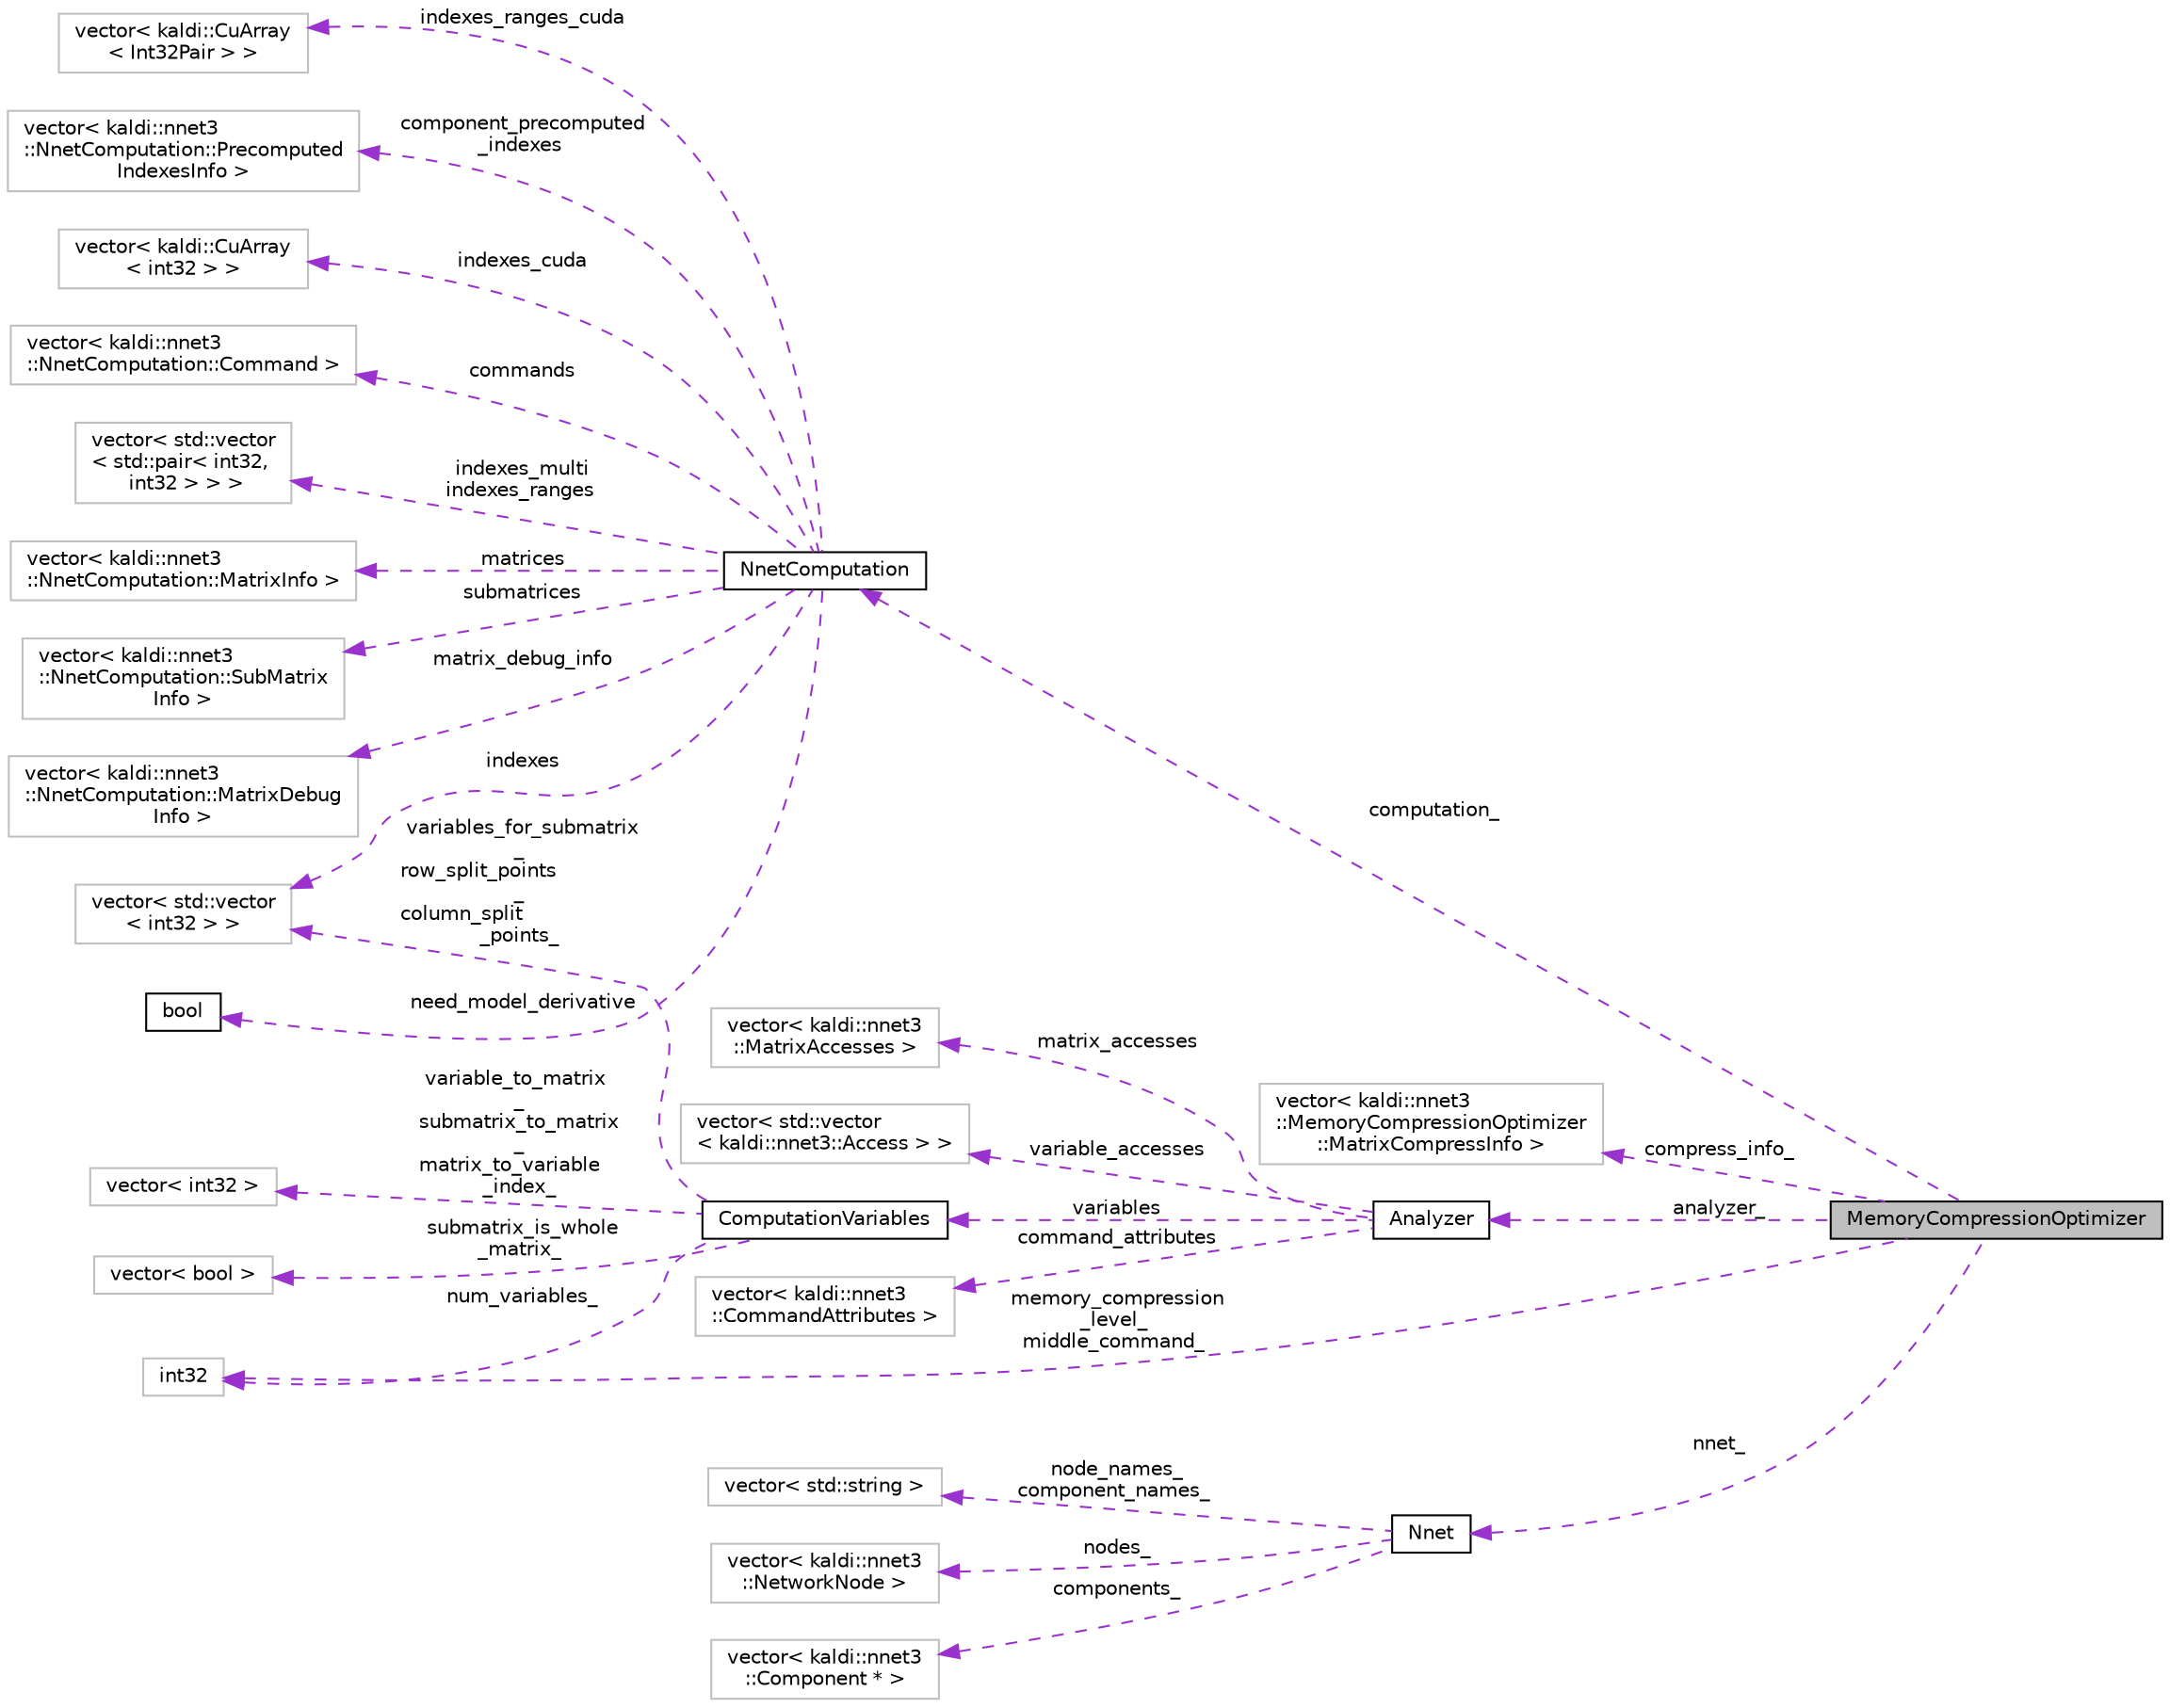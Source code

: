 digraph "MemoryCompressionOptimizer"
{
  edge [fontname="Helvetica",fontsize="10",labelfontname="Helvetica",labelfontsize="10"];
  node [fontname="Helvetica",fontsize="10",shape=record];
  rankdir="LR";
  Node1 [label="MemoryCompressionOptimizer",height=0.2,width=0.4,color="black", fillcolor="grey75", style="filled", fontcolor="black"];
  Node2 -> Node1 [dir="back",color="darkorchid3",fontsize="10",style="dashed",label=" computation_" ,fontname="Helvetica"];
  Node2 [label="NnetComputation",height=0.2,width=0.4,color="black", fillcolor="white", style="filled",URL="$structkaldi_1_1nnet3_1_1NnetComputation.html"];
  Node3 -> Node2 [dir="back",color="darkorchid3",fontsize="10",style="dashed",label=" commands" ,fontname="Helvetica"];
  Node3 [label="vector\< kaldi::nnet3\l::NnetComputation::Command \>",height=0.2,width=0.4,color="grey75", fillcolor="white", style="filled"];
  Node4 -> Node2 [dir="back",color="darkorchid3",fontsize="10",style="dashed",label=" indexes_multi\nindexes_ranges" ,fontname="Helvetica"];
  Node4 [label="vector\< std::vector\l\< std::pair\< int32,\l int32 \> \> \>",height=0.2,width=0.4,color="grey75", fillcolor="white", style="filled"];
  Node5 -> Node2 [dir="back",color="darkorchid3",fontsize="10",style="dashed",label=" matrices" ,fontname="Helvetica"];
  Node5 [label="vector\< kaldi::nnet3\l::NnetComputation::MatrixInfo \>",height=0.2,width=0.4,color="grey75", fillcolor="white", style="filled"];
  Node6 -> Node2 [dir="back",color="darkorchid3",fontsize="10",style="dashed",label=" submatrices" ,fontname="Helvetica"];
  Node6 [label="vector\< kaldi::nnet3\l::NnetComputation::SubMatrix\lInfo \>",height=0.2,width=0.4,color="grey75", fillcolor="white", style="filled"];
  Node7 -> Node2 [dir="back",color="darkorchid3",fontsize="10",style="dashed",label=" matrix_debug_info" ,fontname="Helvetica"];
  Node7 [label="vector\< kaldi::nnet3\l::NnetComputation::MatrixDebug\lInfo \>",height=0.2,width=0.4,color="grey75", fillcolor="white", style="filled"];
  Node8 -> Node2 [dir="back",color="darkorchid3",fontsize="10",style="dashed",label=" need_model_derivative" ,fontname="Helvetica"];
  Node8 [label="bool",height=0.2,width=0.4,color="black", fillcolor="white", style="filled",URL="$classbool.html"];
  Node9 -> Node2 [dir="back",color="darkorchid3",fontsize="10",style="dashed",label=" indexes_ranges_cuda" ,fontname="Helvetica"];
  Node9 [label="vector\< kaldi::CuArray\l\< Int32Pair \> \>",height=0.2,width=0.4,color="grey75", fillcolor="white", style="filled"];
  Node10 -> Node2 [dir="back",color="darkorchid3",fontsize="10",style="dashed",label=" component_precomputed\l_indexes" ,fontname="Helvetica"];
  Node10 [label="vector\< kaldi::nnet3\l::NnetComputation::Precomputed\lIndexesInfo \>",height=0.2,width=0.4,color="grey75", fillcolor="white", style="filled"];
  Node11 -> Node2 [dir="back",color="darkorchid3",fontsize="10",style="dashed",label=" indexes" ,fontname="Helvetica"];
  Node11 [label="vector\< std::vector\l\< int32 \> \>",height=0.2,width=0.4,color="grey75", fillcolor="white", style="filled"];
  Node12 -> Node2 [dir="back",color="darkorchid3",fontsize="10",style="dashed",label=" indexes_cuda" ,fontname="Helvetica"];
  Node12 [label="vector\< kaldi::CuArray\l\< int32 \> \>",height=0.2,width=0.4,color="grey75", fillcolor="white", style="filled"];
  Node13 -> Node1 [dir="back",color="darkorchid3",fontsize="10",style="dashed",label=" compress_info_" ,fontname="Helvetica"];
  Node13 [label="vector\< kaldi::nnet3\l::MemoryCompressionOptimizer\l::MatrixCompressInfo \>",height=0.2,width=0.4,color="grey75", fillcolor="white", style="filled"];
  Node14 -> Node1 [dir="back",color="darkorchid3",fontsize="10",style="dashed",label=" analyzer_" ,fontname="Helvetica"];
  Node14 [label="Analyzer",height=0.2,width=0.4,color="black", fillcolor="white", style="filled",URL="$structkaldi_1_1nnet3_1_1Analyzer.html",tooltip="This struct exists to set up various pieces of analysis; it helps avoid the repetition of code where ..."];
  Node15 -> Node14 [dir="back",color="darkorchid3",fontsize="10",style="dashed",label=" command_attributes" ,fontname="Helvetica"];
  Node15 [label="vector\< kaldi::nnet3\l::CommandAttributes \>",height=0.2,width=0.4,color="grey75", fillcolor="white", style="filled"];
  Node16 -> Node14 [dir="back",color="darkorchid3",fontsize="10",style="dashed",label=" matrix_accesses" ,fontname="Helvetica"];
  Node16 [label="vector\< kaldi::nnet3\l::MatrixAccesses \>",height=0.2,width=0.4,color="grey75", fillcolor="white", style="filled"];
  Node17 -> Node14 [dir="back",color="darkorchid3",fontsize="10",style="dashed",label=" variable_accesses" ,fontname="Helvetica"];
  Node17 [label="vector\< std::vector\l\< kaldi::nnet3::Access \> \>",height=0.2,width=0.4,color="grey75", fillcolor="white", style="filled"];
  Node18 -> Node14 [dir="back",color="darkorchid3",fontsize="10",style="dashed",label=" variables" ,fontname="Helvetica"];
  Node18 [label="ComputationVariables",height=0.2,width=0.4,color="black", fillcolor="white", style="filled",URL="$classkaldi_1_1nnet3_1_1ComputationVariables.html",tooltip="This class relates the matrices and sub-matrices in the computation to imaginary \"variables\", such that we can think of the operations as operating on sets of individual variables, and we can then do analysis that lets us do optimization. "];
  Node19 -> Node18 [dir="back",color="darkorchid3",fontsize="10",style="dashed",label=" variable_to_matrix\l_\nsubmatrix_to_matrix\l_\nmatrix_to_variable\l_index_" ,fontname="Helvetica"];
  Node19 [label="vector\< int32 \>",height=0.2,width=0.4,color="grey75", fillcolor="white", style="filled"];
  Node20 -> Node18 [dir="back",color="darkorchid3",fontsize="10",style="dashed",label=" submatrix_is_whole\l_matrix_" ,fontname="Helvetica"];
  Node20 [label="vector\< bool \>",height=0.2,width=0.4,color="grey75", fillcolor="white", style="filled"];
  Node11 -> Node18 [dir="back",color="darkorchid3",fontsize="10",style="dashed",label=" variables_for_submatrix\l_\nrow_split_points\l_\ncolumn_split\l_points_" ,fontname="Helvetica"];
  Node21 -> Node18 [dir="back",color="darkorchid3",fontsize="10",style="dashed",label=" num_variables_" ,fontname="Helvetica"];
  Node21 [label="int32",height=0.2,width=0.4,color="grey75", fillcolor="white", style="filled"];
  Node22 -> Node1 [dir="back",color="darkorchid3",fontsize="10",style="dashed",label=" nnet_" ,fontname="Helvetica"];
  Node22 [label="Nnet",height=0.2,width=0.4,color="black", fillcolor="white", style="filled",URL="$classkaldi_1_1nnet3_1_1Nnet.html"];
  Node23 -> Node22 [dir="back",color="darkorchid3",fontsize="10",style="dashed",label=" node_names_\ncomponent_names_" ,fontname="Helvetica"];
  Node23 [label="vector\< std::string \>",height=0.2,width=0.4,color="grey75", fillcolor="white", style="filled"];
  Node24 -> Node22 [dir="back",color="darkorchid3",fontsize="10",style="dashed",label=" nodes_" ,fontname="Helvetica"];
  Node24 [label="vector\< kaldi::nnet3\l::NetworkNode \>",height=0.2,width=0.4,color="grey75", fillcolor="white", style="filled"];
  Node25 -> Node22 [dir="back",color="darkorchid3",fontsize="10",style="dashed",label=" components_" ,fontname="Helvetica"];
  Node25 [label="vector\< kaldi::nnet3\l::Component * \>",height=0.2,width=0.4,color="grey75", fillcolor="white", style="filled"];
  Node21 -> Node1 [dir="back",color="darkorchid3",fontsize="10",style="dashed",label=" memory_compression\l_level_\nmiddle_command_" ,fontname="Helvetica"];
}
